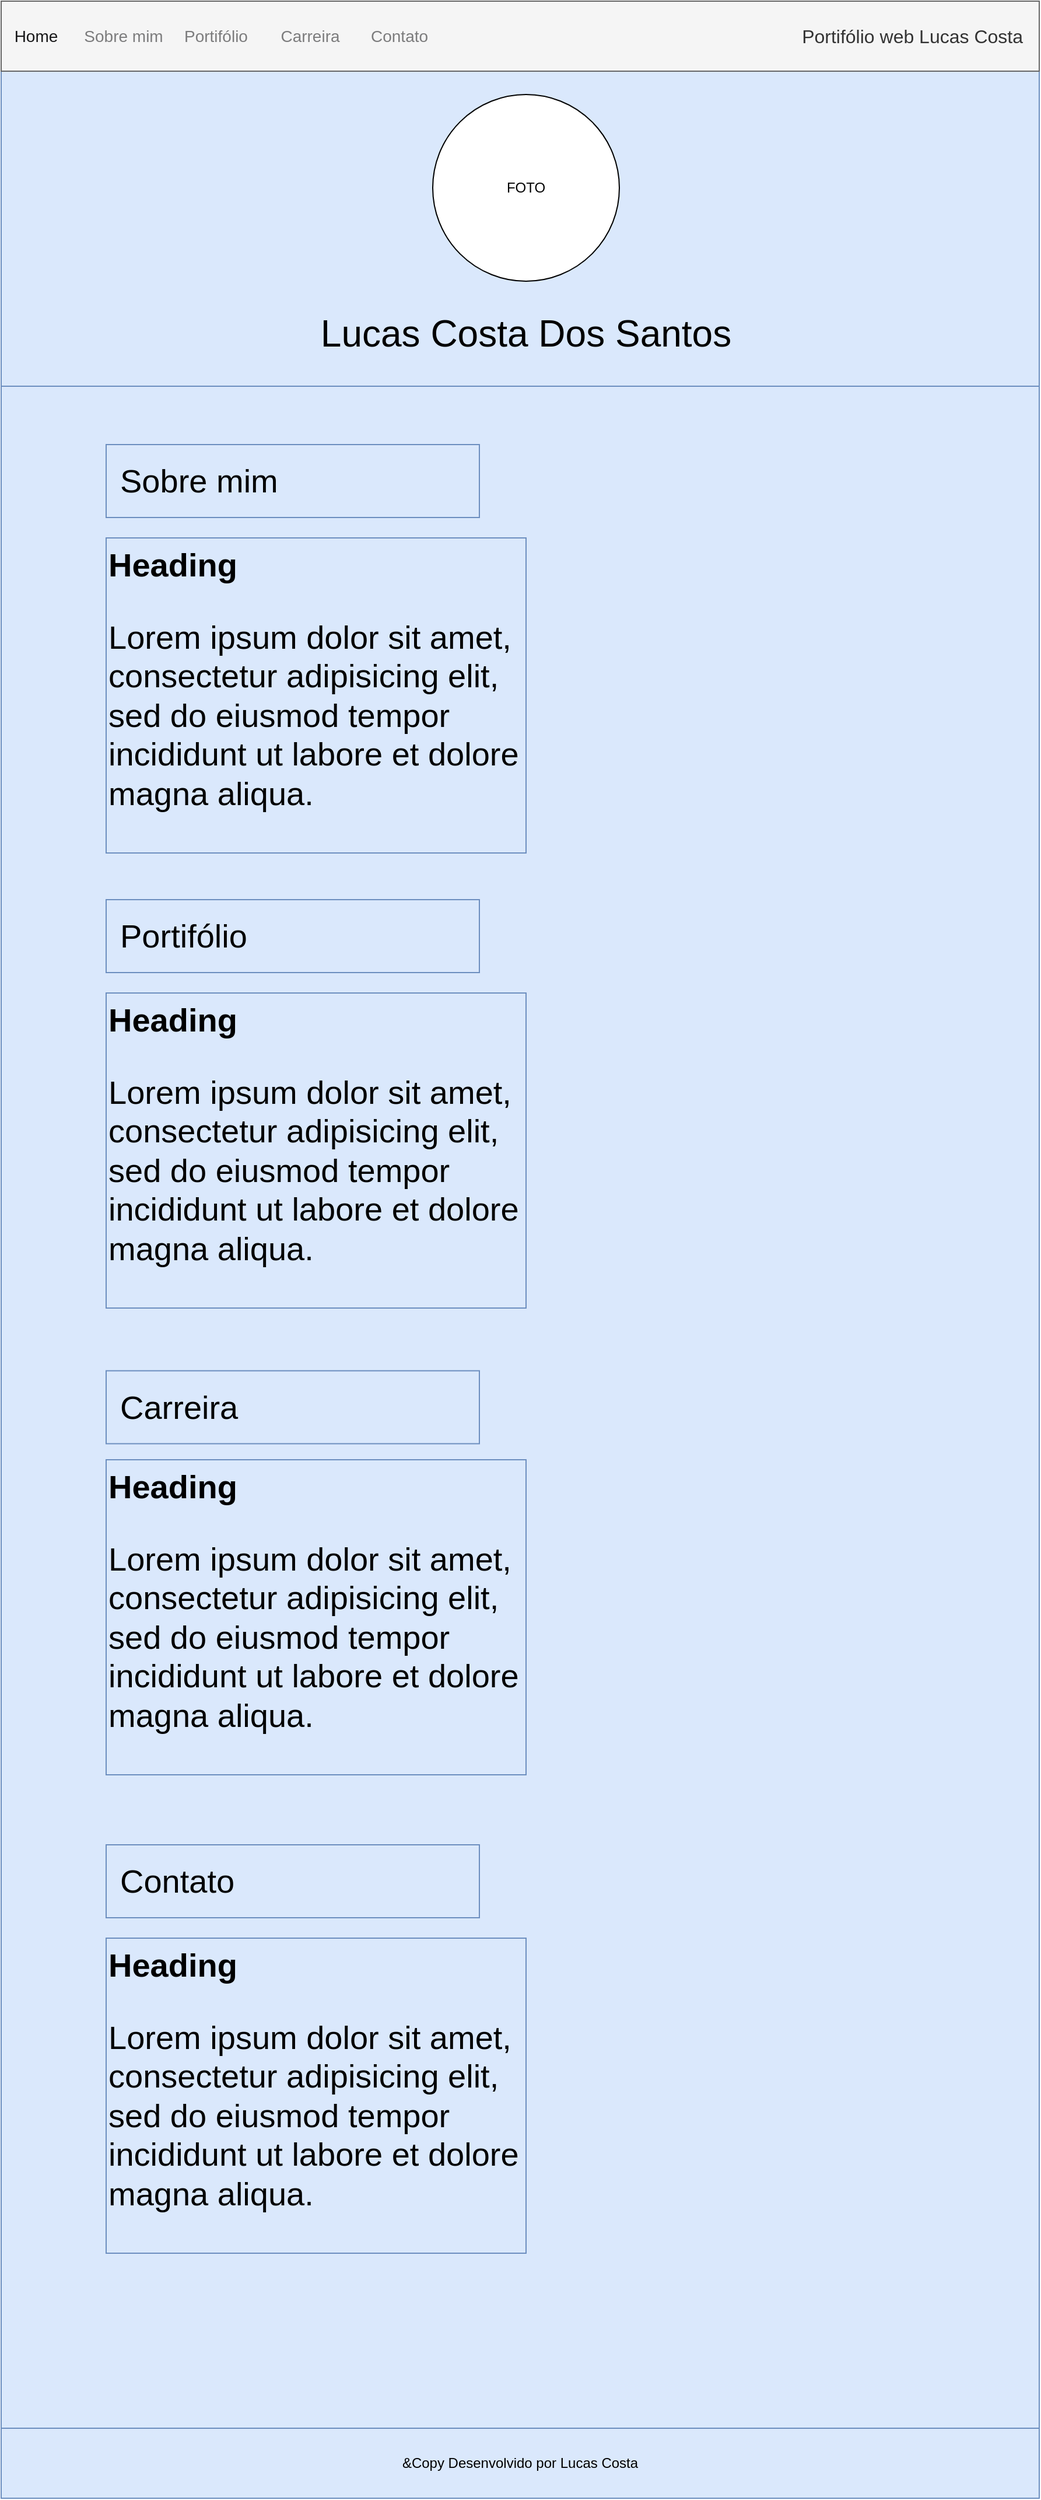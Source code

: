 <mxfile version="24.7.7">
  <diagram name="Página-1" id="Cu5WFZRTZ1dmdq2uUhK_">
    <mxGraphModel dx="1750" dy="2537" grid="1" gridSize="10" guides="1" tooltips="1" connect="1" arrows="1" fold="1" page="1" pageScale="1" pageWidth="900" pageHeight="1600" math="0" shadow="0">
      <root>
        <mxCell id="0" />
        <mxCell id="1" parent="0" />
        <mxCell id="IuSi_ucjc667y65gIAW3-9" value="" style="rounded=0;whiteSpace=wrap;html=1;fillColor=#dae8fc;strokeColor=#6c8ebf;movable=0;resizable=0;rotatable=0;deletable=0;editable=0;locked=1;connectable=0;" vertex="1" parent="1">
          <mxGeometry y="270" width="890" height="1750" as="geometry" />
        </mxCell>
        <mxCell id="g6yMPmIuiC17lhhZVRHr-3" value="" style="rounded=0;whiteSpace=wrap;html=1;fillColor=#dae8fc;strokeColor=#6c8ebf;" parent="1" vertex="1">
          <mxGeometry width="890" height="270" as="geometry" />
        </mxCell>
        <mxCell id="g6yMPmIuiC17lhhZVRHr-2" value="FOTO" style="ellipse;whiteSpace=wrap;html=1;aspect=fixed;" parent="1" vertex="1">
          <mxGeometry x="370" y="20" width="160" height="160" as="geometry" />
        </mxCell>
        <mxCell id="g6yMPmIuiC17lhhZVRHr-4" value="&lt;h1 style=&quot;margin-top: 0px; font-size: 28px;&quot;&gt;Heading&lt;/h1&gt;&lt;p style=&quot;font-size: 28px;&quot;&gt;Lorem ipsum dolor sit amet, consectetur adipisicing elit, sed do eiusmod tempor incididunt ut labore et dolore magna aliqua.&lt;/p&gt;" style="text;html=1;whiteSpace=wrap;overflow=hidden;rounded=0;fontSize=28;fillColor=#dae8fc;strokeColor=#6c8ebf;" parent="1" vertex="1">
          <mxGeometry x="90" y="400" width="360" height="270" as="geometry" />
        </mxCell>
        <mxCell id="g6yMPmIuiC17lhhZVRHr-5" value="Lucas Costa Dos Santos" style="text;html=1;align=center;verticalAlign=middle;whiteSpace=wrap;rounded=0;fontSize=32;" parent="1" vertex="1">
          <mxGeometry x="270" y="200" width="360" height="50" as="geometry" />
        </mxCell>
        <mxCell id="g6yMPmIuiC17lhhZVRHr-19" value="&amp;amp;Copy Desenvolvido por Lucas Costa" style="rounded=0;whiteSpace=wrap;html=1;fillColor=#dae8fc;strokeColor=#6c8ebf;" parent="1" vertex="1">
          <mxGeometry y="2020" width="890" height="60" as="geometry" />
        </mxCell>
        <mxCell id="g6yMPmIuiC17lhhZVRHr-28" value="Portifólio web Lucas Costa" style="html=1;shadow=0;dashed=0;fillColor=#f5f5f5;strokeColor=#666666;fontSize=16;align=right;spacing=15;fontColor=#333333;" parent="1" vertex="1">
          <mxGeometry y="-60" width="890" height="60" as="geometry" />
        </mxCell>
        <mxCell id="g6yMPmIuiC17lhhZVRHr-29" value="" style="swimlane;shape=mxgraph.bootstrap.anchor;strokeColor=none;fillColor=none;fontColor=#0085FC;fontStyle=0;childLayout=stackLayout;horizontal=0;startSize=0;horizontalStack=1;resizeParent=1;resizeParentMax=0;resizeLast=0;collapsible=0;marginBottom=0;whiteSpace=wrap;html=1;resizeWidth=0;" parent="g6yMPmIuiC17lhhZVRHr-28" vertex="1">
          <mxGeometry y="10" width="220" height="40" as="geometry" />
        </mxCell>
        <mxCell id="g6yMPmIuiC17lhhZVRHr-31" value="Home" style="text;strokeColor=none;align=center;verticalAlign=middle;spacingLeft=10;spacingRight=10;points=[[0,0.5],[1,0.5]];portConstraint=eastwest;rotatable=0;whiteSpace=wrap;html=1;fillColor=none;fontColor=#181819;fontSize=14;" parent="g6yMPmIuiC17lhhZVRHr-29" vertex="1">
          <mxGeometry width="60" height="40" as="geometry" />
        </mxCell>
        <mxCell id="g6yMPmIuiC17lhhZVRHr-32" value="Sobre mim" style="text;strokeColor=none;align=center;verticalAlign=middle;spacingLeft=10;spacingRight=10;points=[[0,0.5],[1,0.5]];portConstraint=eastwest;rotatable=0;whiteSpace=wrap;html=1;fillColor=none;fontColor=#7C7C7D;fontSize=14;" parent="g6yMPmIuiC17lhhZVRHr-29" vertex="1">
          <mxGeometry x="60" width="90" height="40" as="geometry" />
        </mxCell>
        <mxCell id="g6yMPmIuiC17lhhZVRHr-33" value="Portifólio" style="text;strokeColor=none;align=left;verticalAlign=middle;spacingLeft=5;spacingRight=10;points=[[0,0.5],[1,0.5]];portConstraint=eastwest;rotatable=0;whiteSpace=wrap;html=1;fillColor=none;fontColor=#7C7C7D;fontSize=14;" parent="g6yMPmIuiC17lhhZVRHr-29" vertex="1">
          <mxGeometry x="150" width="70" height="40" as="geometry" />
        </mxCell>
        <mxCell id="g6yMPmIuiC17lhhZVRHr-34" value="" style="swimlane;shape=mxgraph.bootstrap.anchor;strokeColor=none;fillColor=none;fontColor=#0085FC;fontStyle=0;childLayout=stackLayout;horizontal=0;startSize=0;horizontalStack=1;resizeParent=1;resizeParentMax=0;resizeLast=0;collapsible=0;marginBottom=0;whiteSpace=wrap;html=1;resizeWidth=0;" parent="g6yMPmIuiC17lhhZVRHr-28" vertex="1">
          <mxGeometry x="220" y="10" width="160" height="40" as="geometry" />
        </mxCell>
        <mxCell id="g6yMPmIuiC17lhhZVRHr-36" value="Carreira" style="text;strokeColor=none;align=center;verticalAlign=middle;spacingLeft=10;spacingRight=10;points=[[0,0.5],[1,0.5]];portConstraint=eastwest;rotatable=0;whiteSpace=wrap;html=1;fillColor=none;fontColor=#7C7C7D;fontSize=14;" parent="g6yMPmIuiC17lhhZVRHr-34" vertex="1">
          <mxGeometry width="90" height="40" as="geometry" />
        </mxCell>
        <mxCell id="g6yMPmIuiC17lhhZVRHr-37" value="Contato" style="text;strokeColor=none;align=left;verticalAlign=middle;spacingLeft=5;spacingRight=10;points=[[0,0.5],[1,0.5]];portConstraint=eastwest;rotatable=0;whiteSpace=wrap;html=1;fillColor=none;fontColor=#7C7C7D;fontSize=14;" parent="g6yMPmIuiC17lhhZVRHr-34" vertex="1">
          <mxGeometry x="90" width="70" height="40" as="geometry" />
        </mxCell>
        <mxCell id="IuSi_ucjc667y65gIAW3-1" value="&lt;font style=&quot;font-size: 28px;&quot;&gt;Sobre mim&lt;/font&gt;" style="strokeColor=#6c8ebf;fillColor=#dae8fc;strokeWidth=1;html=1;shadow=0;dashed=0;shape=mxgraph.android.rrect;rSize=0;align=left;spacingLeft=10;fontSize=8;movable=1;resizable=1;rotatable=1;deletable=1;editable=1;locked=0;connectable=1;" vertex="1" parent="1">
          <mxGeometry x="90" y="320" width="320" height="62.5" as="geometry" />
        </mxCell>
        <mxCell id="IuSi_ucjc667y65gIAW3-2" value="&lt;font style=&quot;font-size: 28px;&quot;&gt;Portifólio&lt;/font&gt;" style="strokeColor=#6c8ebf;fillColor=#dae8fc;strokeWidth=1;html=1;shadow=0;dashed=0;shape=mxgraph.android.rrect;rSize=0;align=left;spacingLeft=10;fontSize=8;movable=1;resizable=1;rotatable=1;deletable=1;editable=1;locked=0;connectable=1;" vertex="1" parent="1">
          <mxGeometry x="90" y="710" width="320" height="62.5" as="geometry" />
        </mxCell>
        <mxCell id="IuSi_ucjc667y65gIAW3-5" value="&lt;h1 style=&quot;margin-top: 0px; font-size: 28px;&quot;&gt;Heading&lt;/h1&gt;&lt;p style=&quot;font-size: 28px;&quot;&gt;Lorem ipsum dolor sit amet, consectetur adipisicing elit, sed do eiusmod tempor incididunt ut labore et dolore magna aliqua.&lt;/p&gt;" style="text;html=1;whiteSpace=wrap;overflow=hidden;rounded=0;fontSize=28;fillColor=#dae8fc;strokeColor=#6c8ebf;" vertex="1" parent="1">
          <mxGeometry x="90" y="790" width="360" height="270" as="geometry" />
        </mxCell>
        <mxCell id="IuSi_ucjc667y65gIAW3-6" value="&lt;span style=&quot;font-size: 28px;&quot;&gt;Carreira&lt;/span&gt;" style="strokeColor=#6c8ebf;fillColor=#dae8fc;strokeWidth=1;html=1;shadow=0;dashed=0;shape=mxgraph.android.rrect;rSize=0;align=left;spacingLeft=10;fontSize=8;movable=1;resizable=1;rotatable=1;deletable=1;editable=1;locked=0;connectable=1;" vertex="1" parent="1">
          <mxGeometry x="90" y="1113.75" width="320" height="62.5" as="geometry" />
        </mxCell>
        <mxCell id="IuSi_ucjc667y65gIAW3-7" value="&lt;h1 style=&quot;margin-top: 0px; font-size: 28px;&quot;&gt;Heading&lt;/h1&gt;&lt;p style=&quot;font-size: 28px;&quot;&gt;Lorem ipsum dolor sit amet, consectetur adipisicing elit, sed do eiusmod tempor incididunt ut labore et dolore magna aliqua.&lt;/p&gt;" style="text;html=1;whiteSpace=wrap;overflow=hidden;rounded=0;fontSize=28;fillColor=#dae8fc;strokeColor=#6c8ebf;" vertex="1" parent="1">
          <mxGeometry x="90" y="1190" width="360" height="270" as="geometry" />
        </mxCell>
        <mxCell id="IuSi_ucjc667y65gIAW3-8" value="&lt;font style=&quot;font-size: 28px;&quot;&gt;Contato&lt;/font&gt;" style="strokeColor=#6c8ebf;fillColor=#dae8fc;strokeWidth=1;html=1;shadow=0;dashed=0;shape=mxgraph.android.rrect;rSize=0;align=left;spacingLeft=10;fontSize=8;movable=1;resizable=1;rotatable=1;deletable=1;editable=1;locked=0;connectable=1;" vertex="1" parent="1">
          <mxGeometry x="90" y="1520" width="320" height="62.5" as="geometry" />
        </mxCell>
        <mxCell id="IuSi_ucjc667y65gIAW3-10" value="&lt;h1 style=&quot;margin-top: 0px; font-size: 28px;&quot;&gt;Heading&lt;/h1&gt;&lt;p style=&quot;font-size: 28px;&quot;&gt;Lorem ipsum dolor sit amet, consectetur adipisicing elit, sed do eiusmod tempor incididunt ut labore et dolore magna aliqua.&lt;/p&gt;" style="text;html=1;whiteSpace=wrap;overflow=hidden;rounded=0;fontSize=28;fillColor=#dae8fc;strokeColor=#6c8ebf;" vertex="1" parent="1">
          <mxGeometry x="90" y="1600" width="360" height="270" as="geometry" />
        </mxCell>
      </root>
    </mxGraphModel>
  </diagram>
</mxfile>
